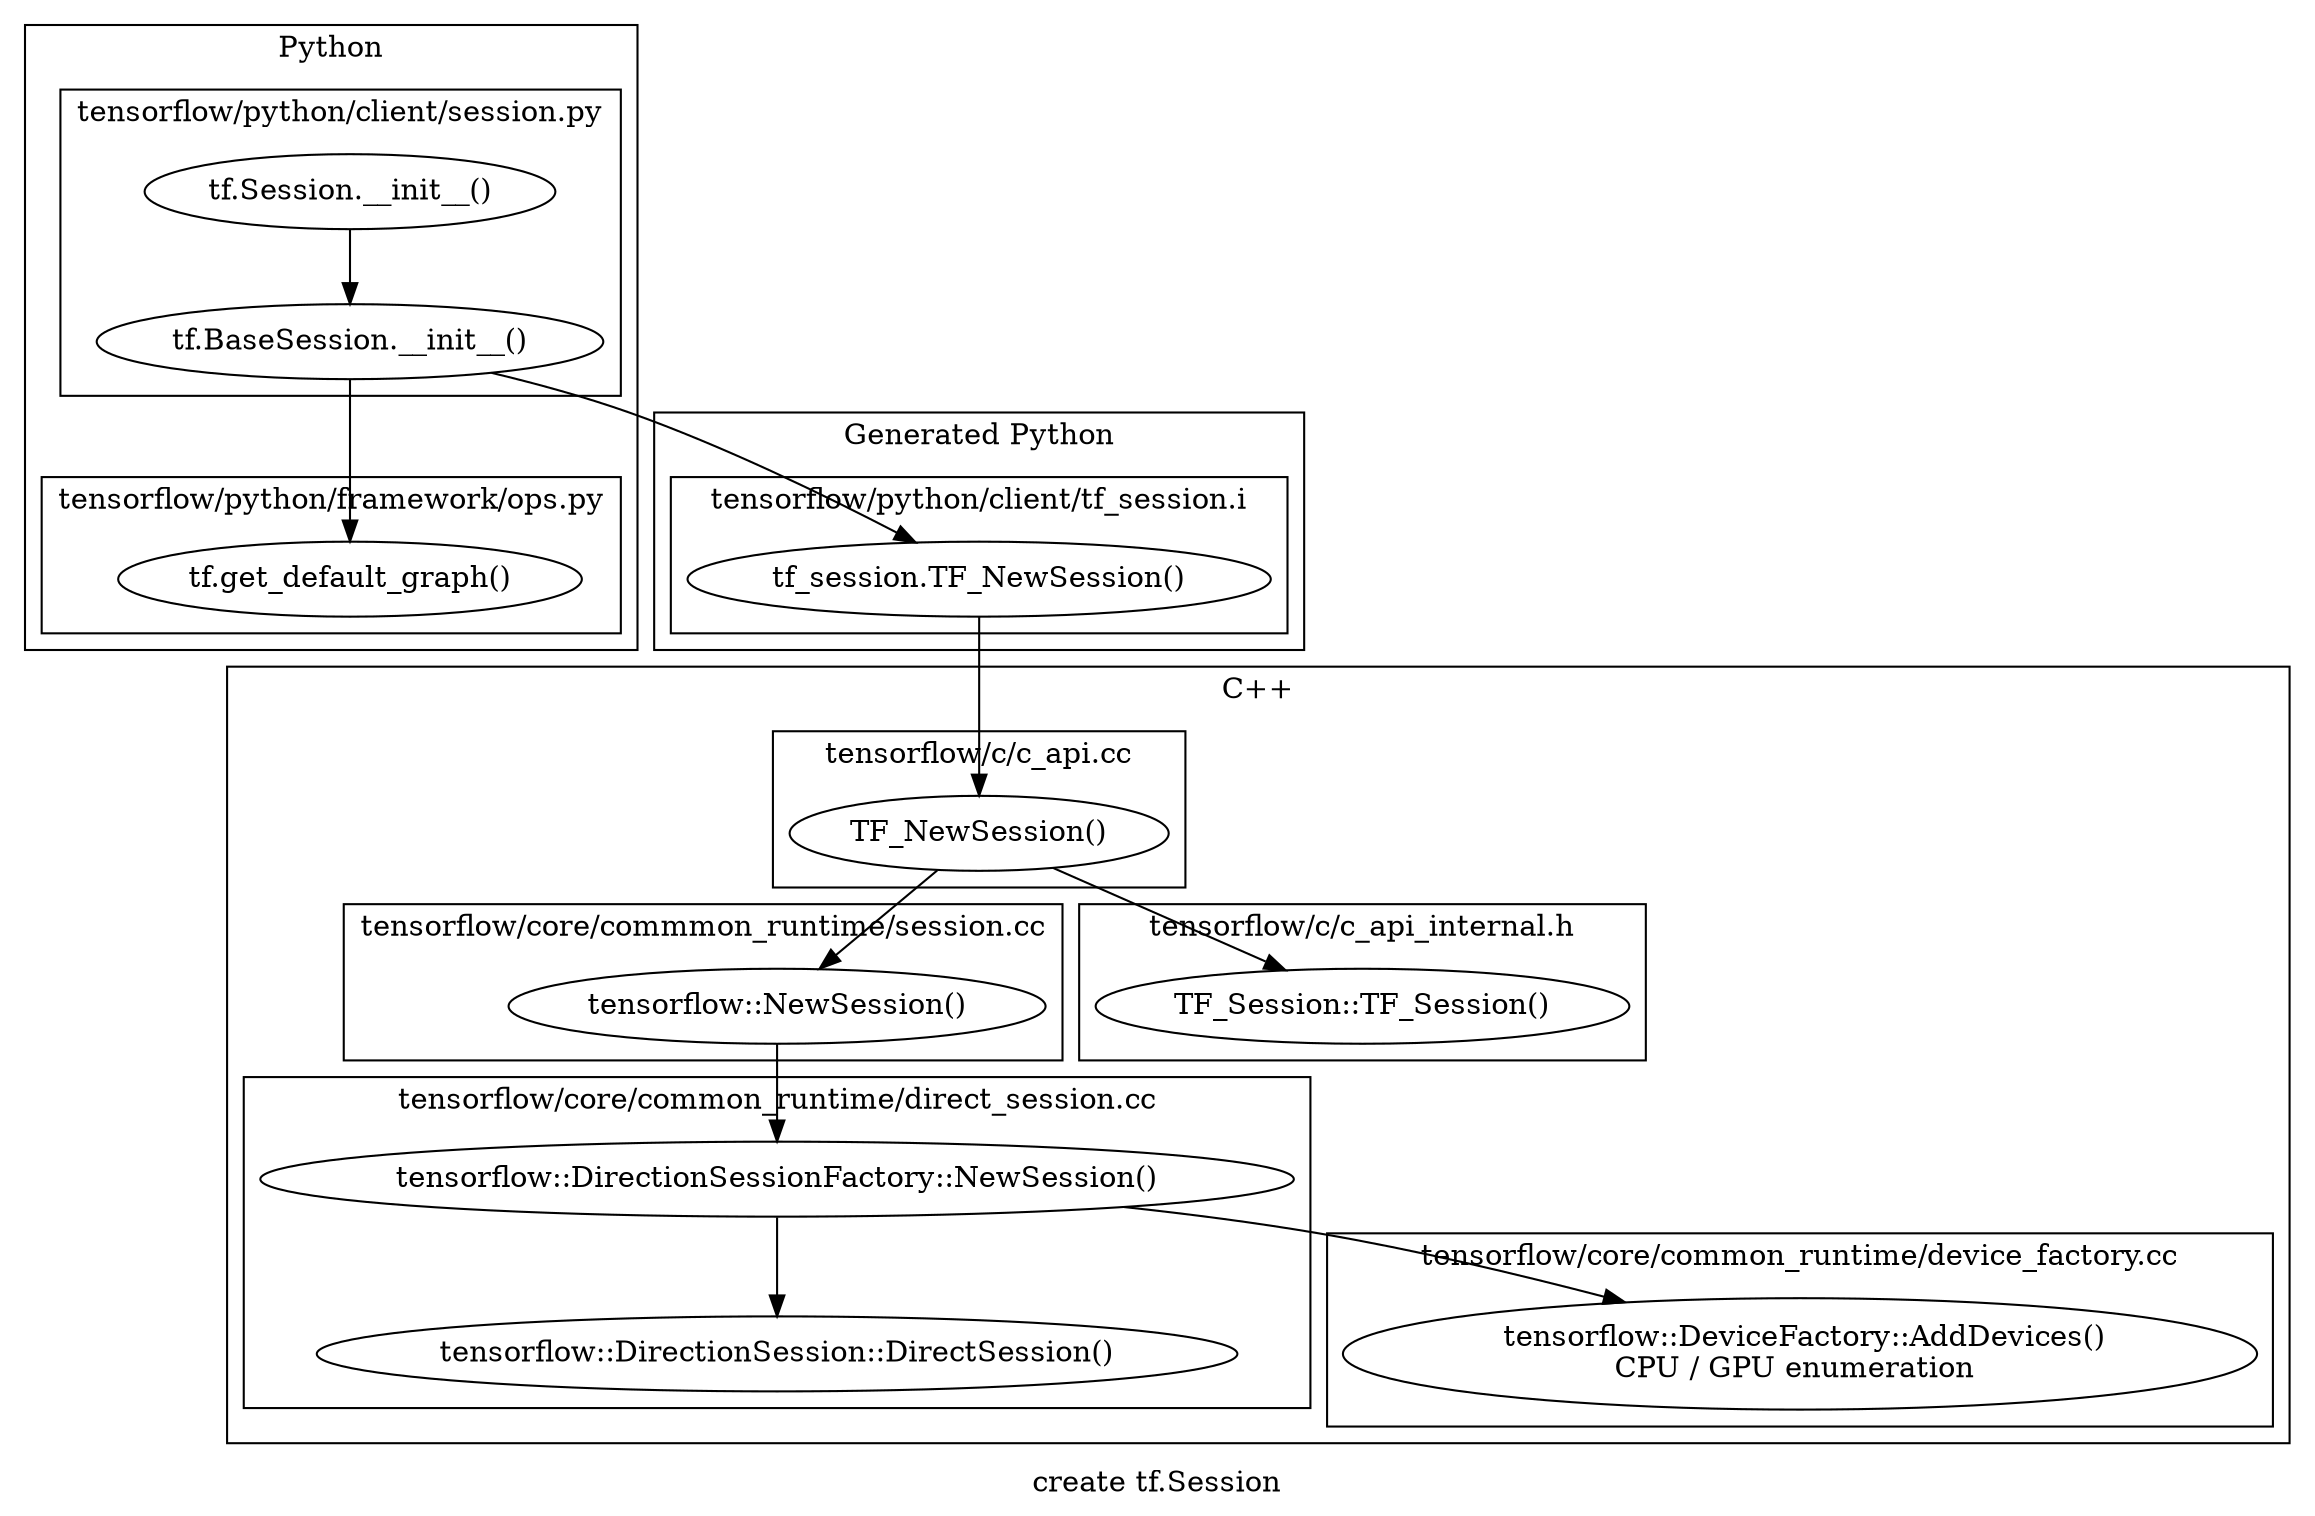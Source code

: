 digraph 00 {
  label = "create tf.Session";

  subgraph cluster_python {
    label = "Python";

    subgraph cluster_session_py {
      label = "tensorflow/python/client/session.py";
      URL="https://github.com/ROCmSoftwarePlatform/tensorflow/blob/rocm-v1/tensorflow/python/client/session.py";

      00 [label="tf.Session.__init__()" URL="https://github.com/ROCmSoftwarePlatform/tensorflow/blob/rocm-v1/tensorflow/python/client/session.py#L1465"];
      01 [label="tf.BaseSession.__init__()" URL="https://github.com/ROCmSoftwarePlatform/tensorflow/blob/rocm-v1/tensorflow/python/client/session.py#L558"];


      00 -> 01;
    }

    subgraph cluster_ops_py {
      label = "tensorflow/python/framework/ops.py";
      URL="https://github.com/ROCmSoftwarePlatform/tensorflow/blob/rocm-v1/tensorflow/python/framework/ops.py";

      02 [label="tf.get_default_graph()" URL="https://github.com/ROCmSoftwarePlatform/tensorflow/blob/rocm-v1/tensorflow/python/framework/ops.py#L4171"];

      01 -> 02;
    }
  }

  subgraph cluster_generated_python {
    label = "Generated Python";

    subgraph cluster_tf_session_i {
      label = "tensorflow/python/client/tf_session.i";
      URL="https://github.com/ROCmSoftwarePlatform/tensorflow/blob/rocm-v1/tensorflow/python/client/tf_session.i";

      03 [label="tf_session.TF_NewSession()" URL="https://github.com/ROCmSoftwarePlatform/tensorflow/blob/rocm-v1/tensorflow/python/client/tf_session.i#L272"];

      01 -> 03;
    }
  }

  subgraph cluster_cxx {
    label = "C++";

    subgraph cluster_c_api_cc {
      label = "tensorflow/c/c_api.cc";
      URL="https://github.com/ROCmSoftwarePlatform/tensorflow/blob/rocm-v1/tensorflow/c/c_api.cc";

      04 [label="TF_NewSession()" URL="https://github.com/ROCmSoftwarePlatform/tensorflow/blob/rocm-v1/tensorflow/c/c_api.cc#L2148"];

      03 -> 04;
    }

    subgraph cluster_session_cc {
      label = "tensorflow/core/commmon_runtime/session.cc";
      URL="https://github.com/ROCmSoftwarePlatform/tensorflow/blob/rocm-v1/tensorflow/core/common_runtime/session.cc";

      05 [label="tensorflow::NewSession()" URL="https://github.com/ROCmSoftwarePlatform/tensorflow/blob/rocm-v1/tensorflow/core/common_runtime/session.cc#L54"];

      04 -> 05;
    }

    subgraph cluster_direction_session_cc {
      label = "tensorflow/core/common_runtime/direct_session.cc";
      URL="https://github.com/ROCmSoftwarePlatform/tensorflow/blob/rocm-v1/tensorflow/core/common_runtime/direct_session.cc";

      06 [label="tensorflow::DirectionSessionFactory::NewSession()" URL="https://github.com/ROCmSoftwarePlatform/tensorflow/blob/rocm-v1/tensorflow/core/common_runtime/direct_session.cc#L158"];
      08 [label="tensorflow::DirectionSession::DirectSession()" URL="https://github.com/ROCmSoftwarePlatform/tensorflow/blob/rocm-v1/tensorflow/core/common_runtime/direct_session.cc#L253"];

      05 -> 06;
      06 -> 08;
    }

    subgraph cluster_device_factory_cc {
      label = "tensorflow/core/common_runtime/device_factory.cc";
      URL="https://github.com/ROCmSoftwarePlatform/tensorflow/blob/rocm-v1/tensorflow/core/common_runtime/device_factory.cc";

      07 [label=< tensorflow::DeviceFactory::AddDevices()<br/>CPU / GPU enumeration > URL="https://github.com/ROCmSoftwarePlatform/tensorflow/blob/rocm-v1/tensorflow/core/common_runtime/device_factory.cc#L92"];

      06 -> 07;
    }

    subgraph cluster_c_api_internal_h {
      label = "tensorflow/c/c_api_internal.h";
      URL="https://github.com/ROCmSoftwarePlatform/tensorflow/blob/rocm-v1/tensorflow/c/c_api_internal.h";

      09 [label="TF_Session::TF_Session()" URL="https://github.com/ROCmSoftwarePlatform/tensorflow/blob/rocm-v1/tensorflow/c/c_api_internal.h#L103"];

      04 -> 09;
    }
  }
}
